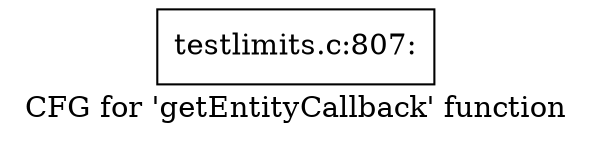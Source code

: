 digraph "CFG for 'getEntityCallback' function" {
	label="CFG for 'getEntityCallback' function";

	Node0x4c01f80 [shape=record,label="{testlimits.c:807:}"];
}
